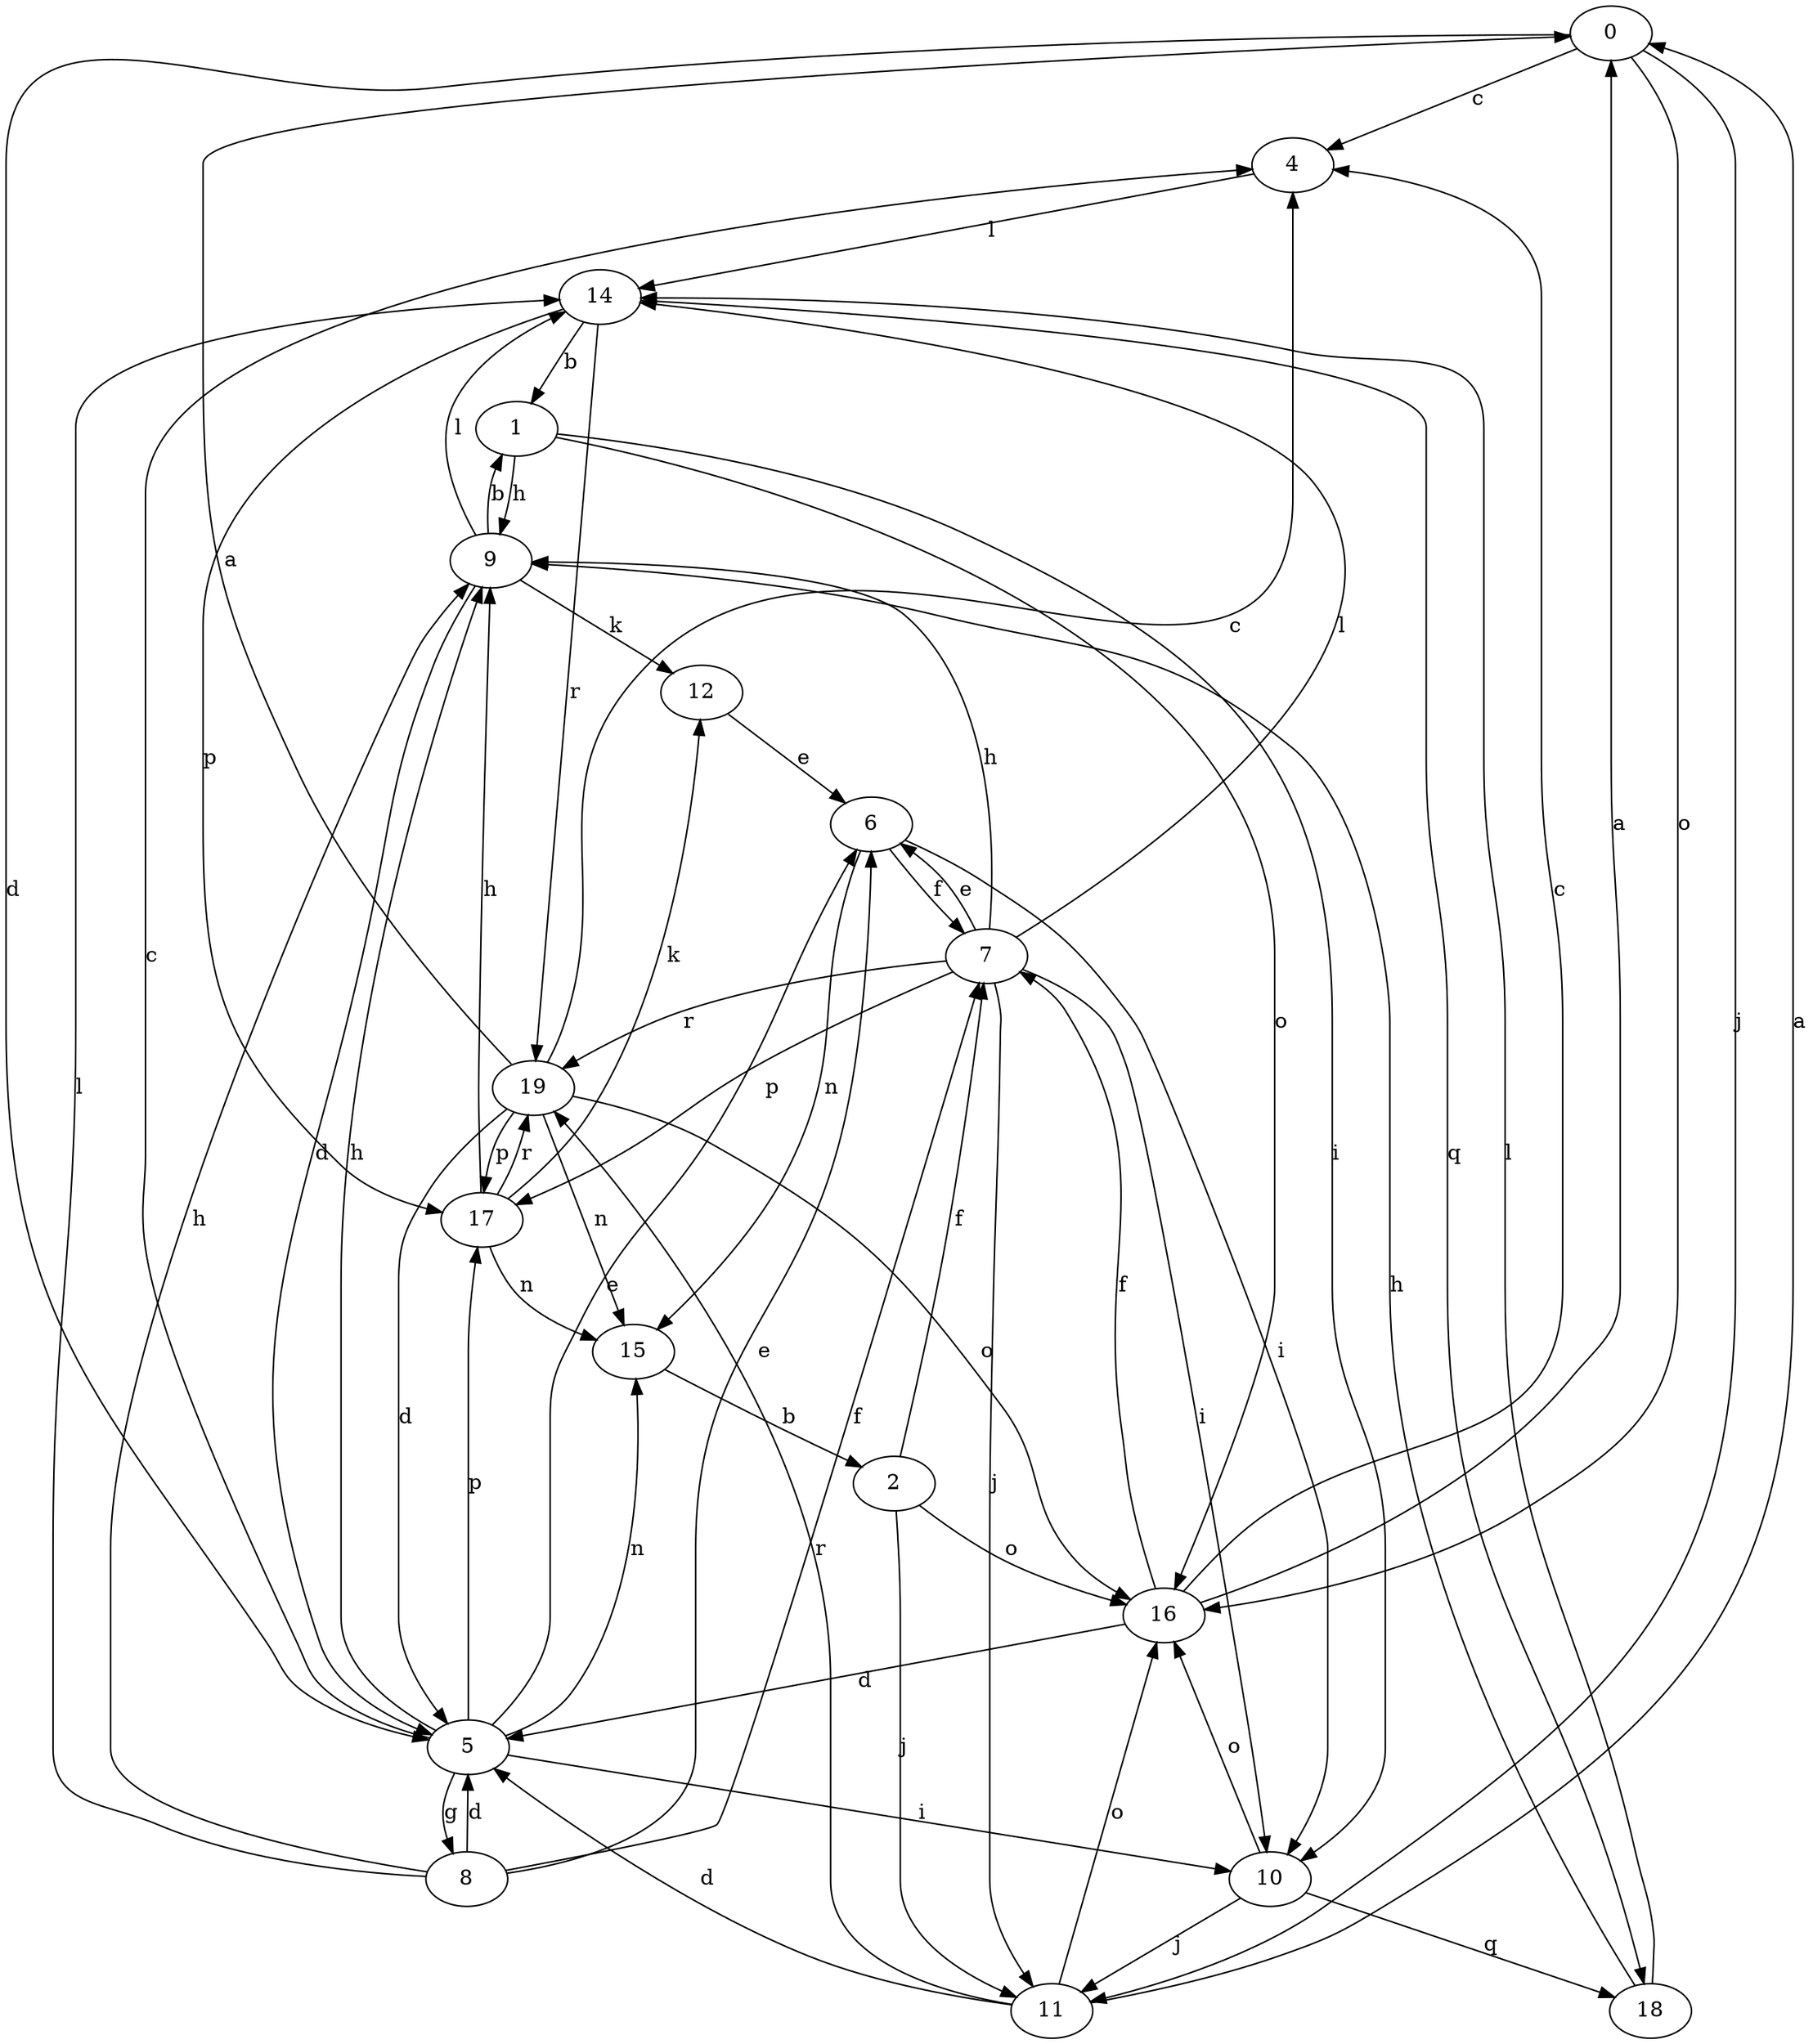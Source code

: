 strict digraph  {
0;
1;
2;
4;
5;
6;
7;
8;
9;
10;
11;
12;
14;
15;
16;
17;
18;
19;
0 -> 4  [label=c];
0 -> 5  [label=d];
0 -> 11  [label=j];
0 -> 16  [label=o];
1 -> 9  [label=h];
1 -> 10  [label=i];
1 -> 16  [label=o];
2 -> 7  [label=f];
2 -> 11  [label=j];
2 -> 16  [label=o];
4 -> 14  [label=l];
5 -> 4  [label=c];
5 -> 6  [label=e];
5 -> 8  [label=g];
5 -> 9  [label=h];
5 -> 10  [label=i];
5 -> 15  [label=n];
5 -> 17  [label=p];
6 -> 7  [label=f];
6 -> 10  [label=i];
6 -> 15  [label=n];
7 -> 6  [label=e];
7 -> 9  [label=h];
7 -> 10  [label=i];
7 -> 11  [label=j];
7 -> 14  [label=l];
7 -> 17  [label=p];
7 -> 19  [label=r];
8 -> 5  [label=d];
8 -> 6  [label=e];
8 -> 7  [label=f];
8 -> 9  [label=h];
8 -> 14  [label=l];
9 -> 1  [label=b];
9 -> 5  [label=d];
9 -> 12  [label=k];
9 -> 14  [label=l];
10 -> 11  [label=j];
10 -> 16  [label=o];
10 -> 18  [label=q];
11 -> 0  [label=a];
11 -> 5  [label=d];
11 -> 16  [label=o];
11 -> 19  [label=r];
12 -> 6  [label=e];
14 -> 1  [label=b];
14 -> 17  [label=p];
14 -> 18  [label=q];
14 -> 19  [label=r];
15 -> 2  [label=b];
16 -> 0  [label=a];
16 -> 4  [label=c];
16 -> 5  [label=d];
16 -> 7  [label=f];
17 -> 9  [label=h];
17 -> 12  [label=k];
17 -> 15  [label=n];
17 -> 19  [label=r];
18 -> 9  [label=h];
18 -> 14  [label=l];
19 -> 0  [label=a];
19 -> 4  [label=c];
19 -> 5  [label=d];
19 -> 15  [label=n];
19 -> 16  [label=o];
19 -> 17  [label=p];
}
